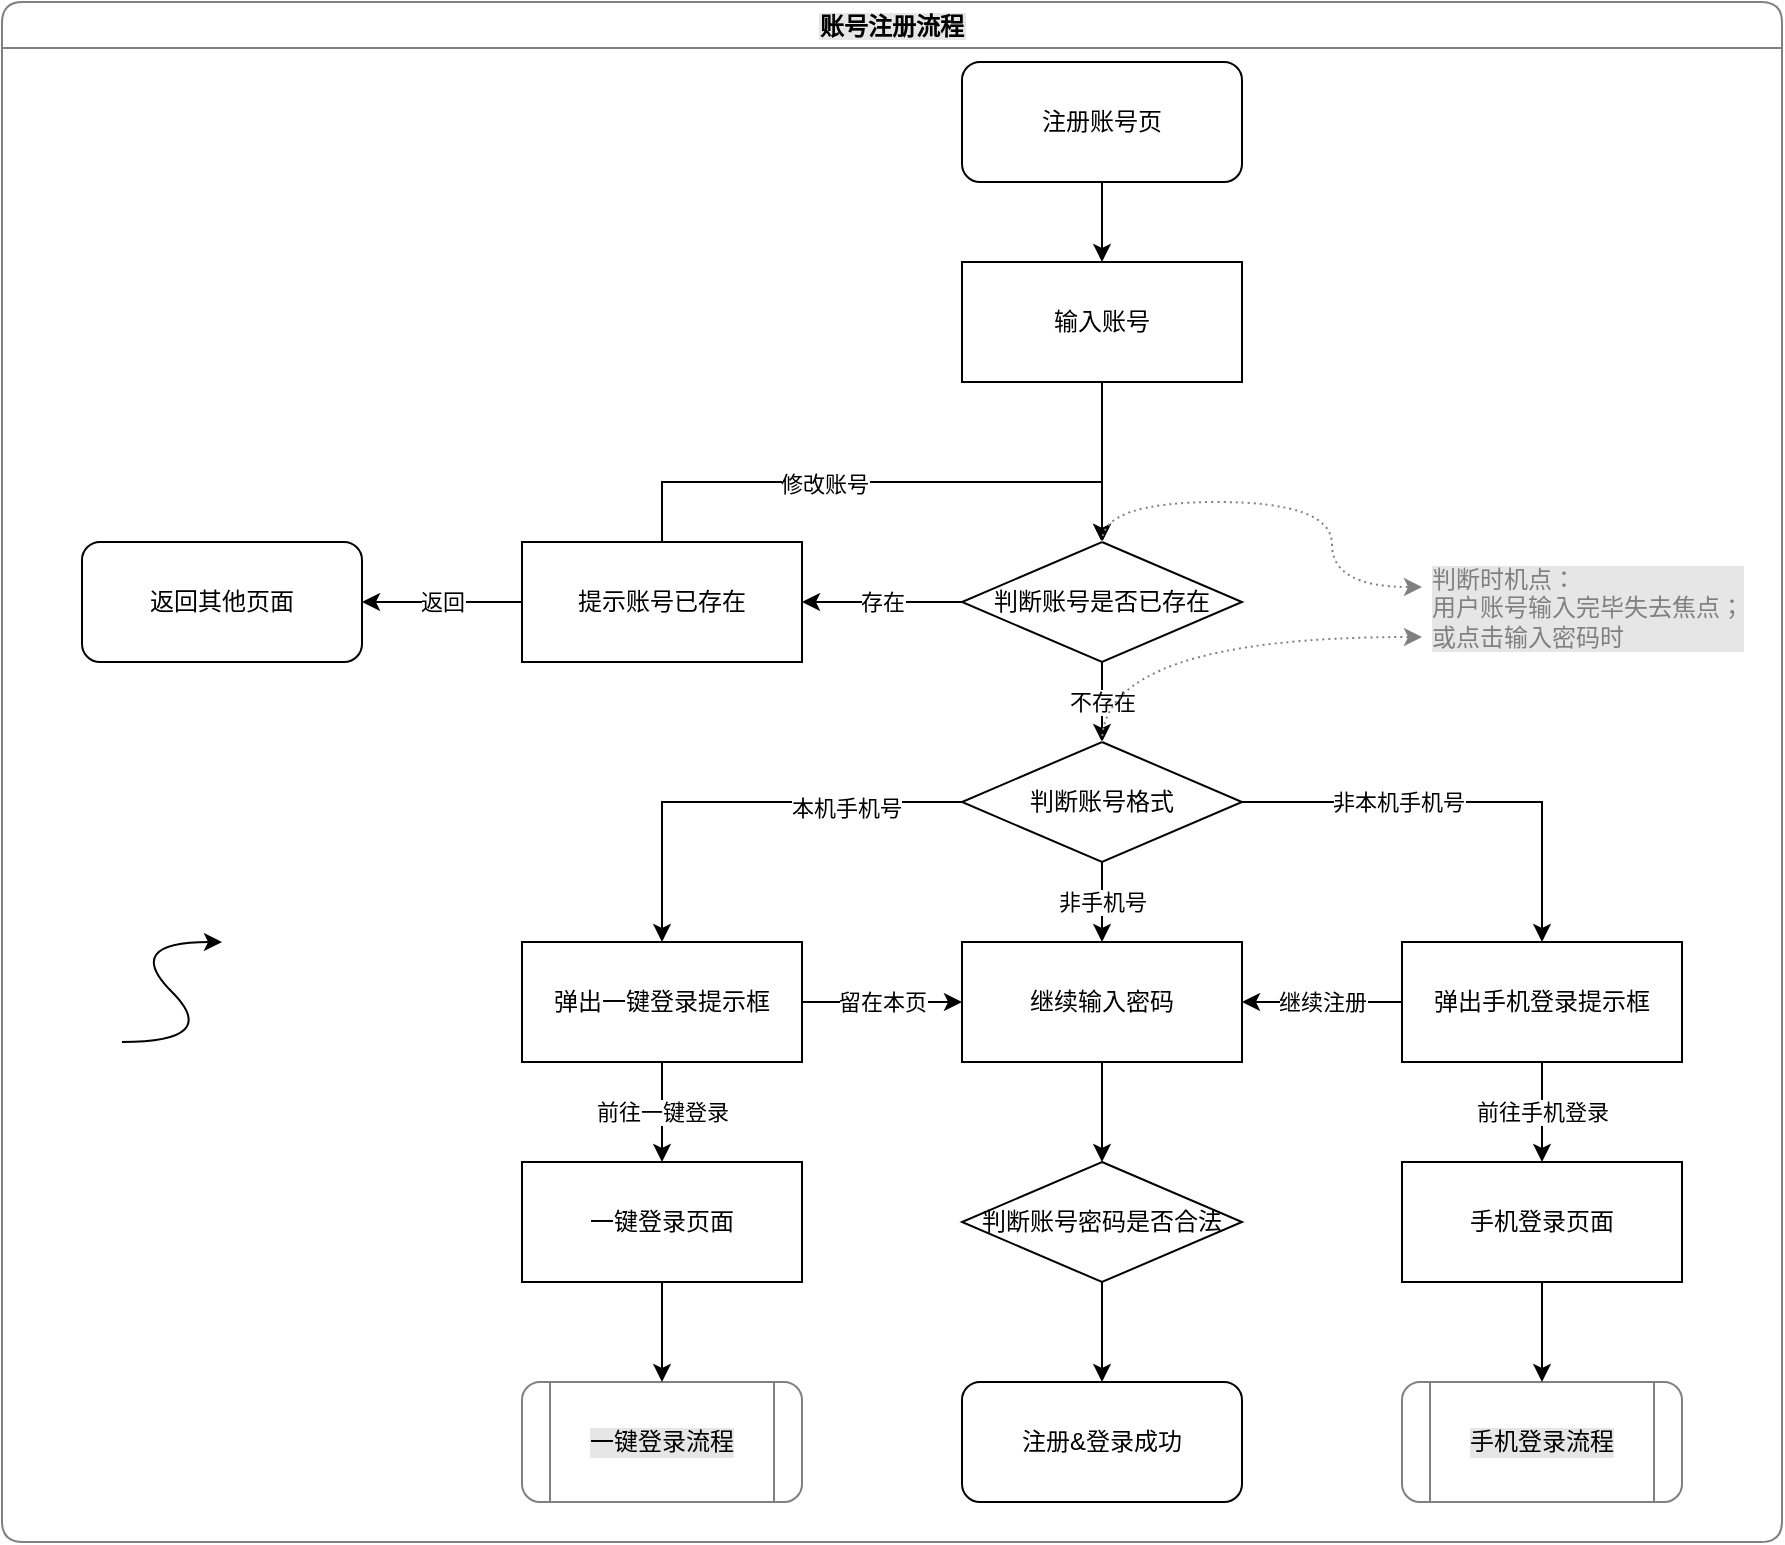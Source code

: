 <mxfile version="13.4.0" type="github" pages="4">
  <diagram id="GYQ3esFa7Fkubw0HNPwo" name="账户注册流程">
    <mxGraphModel grid="1" shadow="0" math="0" pageHeight="1654" pageWidth="1169" pageScale="1" page="1" fold="1" arrows="1" connect="1" tooltips="1" guides="1" gridSize="10" dy="792" dx="1422">
      <root>
        <mxCell id="0" />
        <mxCell id="1" parent="0" />
        <mxCell id="BtzCkjP8iLu_ngS16PPi-79" value="账号注册流程" parent="1" vertex="1" style="swimlane;rounded=1;shadow=0;glass=0;comic=0;labelBackgroundColor=#E6E6E6;strokeColor=#808080;fontColor=#000000;">
          <mxGeometry as="geometry" y="50" x="40" height="770" width="890">
            <mxRectangle as="alternateBounds" y="50" x="40" height="23" width="100" />
          </mxGeometry>
        </mxCell>
        <mxCell id="BtzCkjP8iLu_ngS16PPi-16" value="注册账号页" parent="BtzCkjP8iLu_ngS16PPi-79" vertex="1" style="rounded=1;whiteSpace=wrap;html=1;">
          <mxGeometry as="geometry" y="30" x="480" height="60" width="140" />
        </mxCell>
        <mxCell id="BtzCkjP8iLu_ngS16PPi-19" value="输入账号" parent="BtzCkjP8iLu_ngS16PPi-79" vertex="1" style="rounded=0;whiteSpace=wrap;html=1;">
          <mxGeometry as="geometry" y="130" x="480" height="60" width="140" />
        </mxCell>
        <mxCell id="BtzCkjP8iLu_ngS16PPi-20" value="" parent="BtzCkjP8iLu_ngS16PPi-79" style="edgeStyle=orthogonalEdgeStyle;rounded=0;orthogonalLoop=1;jettySize=auto;html=1;" target="BtzCkjP8iLu_ngS16PPi-19" source="BtzCkjP8iLu_ngS16PPi-16" edge="1">
          <mxGeometry as="geometry" relative="1" />
        </mxCell>
        <mxCell id="BtzCkjP8iLu_ngS16PPi-82" parent="BtzCkjP8iLu_ngS16PPi-79" style="edgeStyle=orthogonalEdgeStyle;rounded=0;orthogonalLoop=1;jettySize=auto;html=1;entryX=0.5;entryY=0;entryDx=0;entryDy=0;strokeColor=#000000;fontColor=#000000;" target="BtzCkjP8iLu_ngS16PPi-18" source="BtzCkjP8iLu_ngS16PPi-22" edge="1">
          <mxGeometry as="geometry" relative="1">
            <Array as="points">
              <mxPoint y="240" x="330" />
              <mxPoint y="240" x="550" />
            </Array>
          </mxGeometry>
        </mxCell>
        <mxCell id="BtzCkjP8iLu_ngS16PPi-83" value="修改账号" parent="BtzCkjP8iLu_ngS16PPi-82" vertex="1" style="edgeLabel;html=1;align=center;verticalAlign=middle;resizable=0;points=[];fontColor=#000000;" connectable="0">
          <mxGeometry as="geometry" y="-1" x="-0.207" relative="1">
            <mxPoint as="offset" />
          </mxGeometry>
        </mxCell>
        <mxCell id="BtzCkjP8iLu_ngS16PPi-22" value="提示账号已存在" parent="BtzCkjP8iLu_ngS16PPi-79" vertex="1" style="rounded=0;whiteSpace=wrap;html=1;">
          <mxGeometry as="geometry" y="270" x="260" height="60" width="140" />
        </mxCell>
        <mxCell id="BtzCkjP8iLu_ngS16PPi-18" value="判断账号是否已存在" parent="BtzCkjP8iLu_ngS16PPi-79" vertex="1" style="rhombus;whiteSpace=wrap;html=1;">
          <mxGeometry as="geometry" y="270" x="480" height="60" width="140" />
        </mxCell>
        <mxCell id="BtzCkjP8iLu_ngS16PPi-21" value="" parent="BtzCkjP8iLu_ngS16PPi-79" style="edgeStyle=orthogonalEdgeStyle;rounded=0;orthogonalLoop=1;jettySize=auto;html=1;" target="BtzCkjP8iLu_ngS16PPi-18" source="BtzCkjP8iLu_ngS16PPi-19" edge="1">
          <mxGeometry as="geometry" relative="1" />
        </mxCell>
        <mxCell id="BtzCkjP8iLu_ngS16PPi-23" value="存在" parent="BtzCkjP8iLu_ngS16PPi-79" style="edgeStyle=orthogonalEdgeStyle;rounded=0;orthogonalLoop=1;jettySize=auto;html=1;" target="BtzCkjP8iLu_ngS16PPi-22" source="BtzCkjP8iLu_ngS16PPi-18" edge="1">
          <mxGeometry as="geometry" relative="1" />
        </mxCell>
        <mxCell id="BtzCkjP8iLu_ngS16PPi-31" value="返回其他页面" parent="BtzCkjP8iLu_ngS16PPi-79" vertex="1" style="rounded=1;whiteSpace=wrap;html=1;">
          <mxGeometry as="geometry" y="270" x="40" height="60" width="140" />
        </mxCell>
        <mxCell id="BtzCkjP8iLu_ngS16PPi-32" value="返回" parent="BtzCkjP8iLu_ngS16PPi-79" style="edgeStyle=orthogonalEdgeStyle;rounded=0;orthogonalLoop=1;jettySize=auto;html=1;" target="BtzCkjP8iLu_ngS16PPi-31" source="BtzCkjP8iLu_ngS16PPi-22" edge="1">
          <mxGeometry as="geometry" relative="1" />
        </mxCell>
        <mxCell id="BtzCkjP8iLu_ngS16PPi-34" value="判断账号格式" parent="BtzCkjP8iLu_ngS16PPi-79" vertex="1" style="rhombus;whiteSpace=wrap;html=1;">
          <mxGeometry as="geometry" y="370" x="480" height="60" width="140" />
        </mxCell>
        <mxCell id="BtzCkjP8iLu_ngS16PPi-35" value="不存在" parent="BtzCkjP8iLu_ngS16PPi-79" style="edgeStyle=orthogonalEdgeStyle;rounded=0;orthogonalLoop=1;jettySize=auto;html=1;" target="BtzCkjP8iLu_ngS16PPi-34" source="BtzCkjP8iLu_ngS16PPi-18" edge="1">
          <mxGeometry as="geometry" relative="1" />
        </mxCell>
        <mxCell id="BtzCkjP8iLu_ngS16PPi-58" value="弹出一键登录提示框" parent="BtzCkjP8iLu_ngS16PPi-79" vertex="1" style="rounded=0;whiteSpace=wrap;html=1;">
          <mxGeometry as="geometry" y="470" x="260" height="60" width="140" />
        </mxCell>
        <mxCell id="BtzCkjP8iLu_ngS16PPi-60" parent="BtzCkjP8iLu_ngS16PPi-79" style="edgeStyle=orthogonalEdgeStyle;rounded=0;orthogonalLoop=1;jettySize=auto;html=1;entryX=0.5;entryY=0;entryDx=0;entryDy=0;strokeColor=#000000;fontColor=#000000;" target="BtzCkjP8iLu_ngS16PPi-58" source="BtzCkjP8iLu_ngS16PPi-34" edge="1">
          <mxGeometry as="geometry" relative="1" />
        </mxCell>
        <mxCell id="BtzCkjP8iLu_ngS16PPi-62" value="本机手机号" parent="BtzCkjP8iLu_ngS16PPi-60" vertex="1" style="edgeLabel;html=1;align=center;verticalAlign=middle;resizable=0;points=[];fontColor=#000000;" connectable="0">
          <mxGeometry as="geometry" y="3" x="-0.47" relative="1">
            <mxPoint as="offset" />
          </mxGeometry>
        </mxCell>
        <mxCell id="BtzCkjP8iLu_ngS16PPi-66" value="一键登录页面" parent="BtzCkjP8iLu_ngS16PPi-79" vertex="1" style="rounded=0;whiteSpace=wrap;html=1;">
          <mxGeometry as="geometry" y="580" x="260" height="60" width="140" />
        </mxCell>
        <mxCell id="BtzCkjP8iLu_ngS16PPi-68" value="前往一键登录" parent="BtzCkjP8iLu_ngS16PPi-79" style="edgeStyle=orthogonalEdgeStyle;rounded=0;orthogonalLoop=1;jettySize=auto;html=1;strokeColor=#000000;fontColor=#000000;" target="BtzCkjP8iLu_ngS16PPi-66" source="BtzCkjP8iLu_ngS16PPi-58" edge="1">
          <mxGeometry as="geometry" relative="1" />
        </mxCell>
        <mxCell id="BtzCkjP8iLu_ngS16PPi-72" value="一键登录流程" parent="BtzCkjP8iLu_ngS16PPi-79" vertex="1" style="shape=process;whiteSpace=wrap;html=1;backgroundOutline=1;rounded=1;labelBackgroundColor=#E6E6E6;strokeColor=#808080;fontColor=#000000;">
          <mxGeometry as="geometry" y="690" x="260" height="60" width="140" />
        </mxCell>
        <mxCell id="BtzCkjP8iLu_ngS16PPi-73" value="" parent="BtzCkjP8iLu_ngS16PPi-79" style="edgeStyle=orthogonalEdgeStyle;rounded=0;orthogonalLoop=1;jettySize=auto;html=1;strokeColor=#000000;fontColor=#000000;" target="BtzCkjP8iLu_ngS16PPi-72" source="BtzCkjP8iLu_ngS16PPi-66" edge="1">
          <mxGeometry as="geometry" relative="1" />
        </mxCell>
        <mxCell id="BtzCkjP8iLu_ngS16PPi-77" value="注册&amp;amp;登录成功" parent="BtzCkjP8iLu_ngS16PPi-79" vertex="1" style="rounded=1;whiteSpace=wrap;html=1;">
          <mxGeometry as="geometry" y="690" x="480" height="60" width="140" />
        </mxCell>
        <mxCell id="BtzCkjP8iLu_ngS16PPi-70" value="手机登录流程" parent="BtzCkjP8iLu_ngS16PPi-79" vertex="1" style="shape=process;whiteSpace=wrap;html=1;backgroundOutline=1;rounded=1;labelBackgroundColor=#E6E6E6;strokeColor=#808080;fontColor=#000000;">
          <mxGeometry as="geometry" y="690" x="700" height="60" width="140" />
        </mxCell>
        <mxCell id="BtzCkjP8iLu_ngS16PPi-67" value="手机登录页面" parent="BtzCkjP8iLu_ngS16PPi-79" vertex="1" style="rounded=0;whiteSpace=wrap;html=1;">
          <mxGeometry as="geometry" y="580" x="700" height="60" width="140" />
        </mxCell>
        <mxCell id="BtzCkjP8iLu_ngS16PPi-71" value="" parent="BtzCkjP8iLu_ngS16PPi-79" style="edgeStyle=orthogonalEdgeStyle;rounded=0;orthogonalLoop=1;jettySize=auto;html=1;strokeColor=#000000;fontColor=#000000;" target="BtzCkjP8iLu_ngS16PPi-70" source="BtzCkjP8iLu_ngS16PPi-67" edge="1">
          <mxGeometry as="geometry" relative="1" />
        </mxCell>
        <mxCell id="BtzCkjP8iLu_ngS16PPi-59" value="弹出手机登录提示框" parent="BtzCkjP8iLu_ngS16PPi-79" vertex="1" style="rounded=0;whiteSpace=wrap;html=1;">
          <mxGeometry as="geometry" y="470" x="700" height="60" width="140" />
        </mxCell>
        <mxCell id="BtzCkjP8iLu_ngS16PPi-61" parent="BtzCkjP8iLu_ngS16PPi-79" style="edgeStyle=orthogonalEdgeStyle;rounded=0;orthogonalLoop=1;jettySize=auto;html=1;strokeColor=#000000;fontColor=#000000;" target="BtzCkjP8iLu_ngS16PPi-59" source="BtzCkjP8iLu_ngS16PPi-34" edge="1">
          <mxGeometry as="geometry" relative="1" />
        </mxCell>
        <mxCell id="BtzCkjP8iLu_ngS16PPi-63" value="非本机手机号" parent="BtzCkjP8iLu_ngS16PPi-61" vertex="1" style="edgeLabel;html=1;align=center;verticalAlign=middle;resizable=0;points=[];fontColor=#000000;" connectable="0">
          <mxGeometry as="geometry" x="-0.296" relative="1">
            <mxPoint as="offset" />
          </mxGeometry>
        </mxCell>
        <mxCell id="BtzCkjP8iLu_ngS16PPi-69" value="前往手机登录" parent="BtzCkjP8iLu_ngS16PPi-79" style="edgeStyle=orthogonalEdgeStyle;rounded=0;orthogonalLoop=1;jettySize=auto;html=1;strokeColor=#000000;fontColor=#000000;" target="BtzCkjP8iLu_ngS16PPi-67" source="BtzCkjP8iLu_ngS16PPi-59" edge="1">
          <mxGeometry as="geometry" relative="1" />
        </mxCell>
        <mxCell id="BtzCkjP8iLu_ngS16PPi-54" value="&lt;span style=&quot;font: 12px / 1.2 &amp;#34;helvetica&amp;#34; ; text-align: center ; color: rgb(128 , 128 , 128) ; text-transform: none ; text-indent: 0px ; letter-spacing: normal ; text-decoration: none ; word-spacing: 0px ; display: inline ; font-stretch: normal ; float: none ; overflow-wrap: normal&quot;&gt;判断时机点：&lt;br&gt;用户账号输入完毕失去焦点；&lt;br&gt;或点击输入密码时&lt;/span&gt;" parent="BtzCkjP8iLu_ngS16PPi-79" vertex="1" style="text;html=1;strokeColor=none;fillColor=none;spacing=5;spacingTop=-20;whiteSpace=wrap;overflow=hidden;rounded=0;fontColor=#808080;verticalAlign=bottom;labelBorderColor=none;labelBackgroundColor=#E6E6E6;">
          <mxGeometry as="geometry" y="280" x="710" height="50" width="170" />
        </mxCell>
        <mxCell id="BtzCkjP8iLu_ngS16PPi-48" parent="BtzCkjP8iLu_ngS16PPi-79" style="edgeStyle=orthogonalEdgeStyle;rounded=0;orthogonalLoop=1;jettySize=auto;html=1;exitX=0.5;exitY=0;exitDx=0;exitDy=0;curved=1;entryX=0;entryY=0.75;entryDx=0;entryDy=0;dashed=1;dashPattern=1 2;strokeColor=#808080;" target="BtzCkjP8iLu_ngS16PPi-54" source="BtzCkjP8iLu_ngS16PPi-34" edge="1">
          <mxGeometry as="geometry" relative="1">
            <mxPoint as="targetPoint" y="317.5" x="740" />
          </mxGeometry>
        </mxCell>
        <mxCell id="BtzCkjP8iLu_ngS16PPi-50" parent="BtzCkjP8iLu_ngS16PPi-79" style="edgeStyle=orthogonalEdgeStyle;curved=1;rounded=0;orthogonalLoop=1;jettySize=auto;html=1;dashed=1;dashPattern=1 2;strokeColor=#808080;exitX=0.5;exitY=0;exitDx=0;exitDy=0;entryX=0;entryY=0.25;entryDx=0;entryDy=0;" target="BtzCkjP8iLu_ngS16PPi-54" source="BtzCkjP8iLu_ngS16PPi-18" edge="1">
          <mxGeometry as="geometry" relative="1">
            <mxPoint as="targetPoint" y="292" x="720" />
          </mxGeometry>
        </mxCell>
        <mxCell id="BtzCkjP8iLu_ngS16PPi-55" value="继续输入密码" parent="BtzCkjP8iLu_ngS16PPi-79" vertex="1" style="rounded=0;whiteSpace=wrap;html=1;">
          <mxGeometry as="geometry" y="470" x="480" height="60" width="140" />
        </mxCell>
        <mxCell id="BtzCkjP8iLu_ngS16PPi-56" value="非手机号" parent="BtzCkjP8iLu_ngS16PPi-79" style="edgeStyle=orthogonalEdgeStyle;curved=1;rounded=0;orthogonalLoop=1;jettySize=auto;html=1;strokeColor=#000000;fontColor=#000000;" target="BtzCkjP8iLu_ngS16PPi-55" source="BtzCkjP8iLu_ngS16PPi-34" edge="1">
          <mxGeometry as="geometry" relative="1" />
        </mxCell>
        <mxCell id="BtzCkjP8iLu_ngS16PPi-64" value="留在本页" parent="BtzCkjP8iLu_ngS16PPi-79" style="edgeStyle=orthogonalEdgeStyle;rounded=0;orthogonalLoop=1;jettySize=auto;html=1;strokeColor=#000000;fontColor=#000000;" target="BtzCkjP8iLu_ngS16PPi-55" source="BtzCkjP8iLu_ngS16PPi-58" edge="1">
          <mxGeometry as="geometry" relative="1" />
        </mxCell>
        <mxCell id="BtzCkjP8iLu_ngS16PPi-65" value="继续注册" parent="BtzCkjP8iLu_ngS16PPi-79" style="edgeStyle=orthogonalEdgeStyle;rounded=0;orthogonalLoop=1;jettySize=auto;html=1;strokeColor=#000000;fontColor=#000000;" target="BtzCkjP8iLu_ngS16PPi-55" source="BtzCkjP8iLu_ngS16PPi-59" edge="1">
          <mxGeometry as="geometry" relative="1" />
        </mxCell>
        <mxCell id="BtzCkjP8iLu_ngS16PPi-76" value="判断账号密码是否合法" parent="BtzCkjP8iLu_ngS16PPi-79" vertex="1" style="rhombus;whiteSpace=wrap;html=1;">
          <mxGeometry as="geometry" y="580" x="480" height="60" width="140" />
        </mxCell>
        <mxCell id="BtzCkjP8iLu_ngS16PPi-75" value="" parent="BtzCkjP8iLu_ngS16PPi-79" style="edgeStyle=orthogonalEdgeStyle;rounded=0;orthogonalLoop=1;jettySize=auto;html=1;strokeColor=#000000;fontColor=#000000;entryX=0.5;entryY=0;entryDx=0;entryDy=0;" target="BtzCkjP8iLu_ngS16PPi-76" source="BtzCkjP8iLu_ngS16PPi-55" edge="1">
          <mxGeometry as="geometry" relative="1">
            <mxPoint as="targetPoint" y="610" x="550" />
          </mxGeometry>
        </mxCell>
        <mxCell id="BtzCkjP8iLu_ngS16PPi-78" value="" parent="BtzCkjP8iLu_ngS16PPi-79" style="edgeStyle=orthogonalEdgeStyle;rounded=0;orthogonalLoop=1;jettySize=auto;html=1;strokeColor=#000000;fontColor=#000000;" target="BtzCkjP8iLu_ngS16PPi-77" source="BtzCkjP8iLu_ngS16PPi-76" edge="1">
          <mxGeometry as="geometry" relative="1" />
        </mxCell>
        <mxCell id="MhPxkwkBFrwkq3BctRBv-1" value="" parent="BtzCkjP8iLu_ngS16PPi-79" style="curved=1;endArrow=classic;html=1;" edge="1">
          <mxGeometry as="geometry" height="50" width="50" relative="1">
            <mxPoint as="sourcePoint" y="520" x="60" />
            <mxPoint as="targetPoint" y="470" x="110" />
            <Array as="points">
              <mxPoint y="520" x="110" />
              <mxPoint y="470" x="60" />
            </Array>
          </mxGeometry>
        </mxCell>
      </root>
    </mxGraphModel>
  </diagram>
  <diagram id="aAUQ73yhg0GtWeSCeEzm" name="游客账号登录流程">
    <mxGraphModel grid="1" shadow="0" math="0" pageHeight="1654" pageWidth="1169" pageScale="1" page="1" fold="1" arrows="1" connect="1" tooltips="1" guides="1" gridSize="10" dy="792" dx="1422">
      <root>
        <mxCell id="Bp47KcvQ85Blp-BONygI-0" />
        <mxCell id="Bp47KcvQ85Blp-BONygI-1" parent="Bp47KcvQ85Blp-BONygI-0" />
        <mxCell id="Bp47KcvQ85Blp-BONygI-13" value="游客账号登录流程" parent="Bp47KcvQ85Blp-BONygI-1" vertex="1" style="swimlane;html=1;childLayout=stackLayout;resizeParent=1;resizeParentMax=0;horizontal=1;startSize=30;horizontalStack=0;fontSize=16;">
          <mxGeometry as="geometry" y="420" x="50" height="610" width="1700">
            <mxRectangle as="alternateBounds" y="420" x="50" height="20" width="60" />
          </mxGeometry>
        </mxCell>
        <mxCell id="Bp47KcvQ85Blp-BONygI-49" value="用户" parent="Bp47KcvQ85Blp-BONygI-13" vertex="1" style="swimlane;html=1;startSize=20;horizontal=0;fontSize=14;">
          <mxGeometry as="geometry" y="30" height="210" width="1700">
            <mxRectangle as="alternateBounds" y="30" height="20" width="1700" />
          </mxGeometry>
        </mxCell>
        <mxCell id="50fYcwsE3Q7ma6wqrAO6-69" value="游客登录流程" parent="Bp47KcvQ85Blp-BONygI-49" vertex="1" style="text;html=1;strokeColor=none;fillColor=none;align=center;verticalAlign=middle;whiteSpace=wrap;rounded=0;shadow=0;sketch=0;fontFamily=Verdana;fontSize=18;labelBackgroundColor=#E6E6E6;">
          <mxGeometry as="geometry" y="20" x="150" height="40" width="140" />
        </mxCell>
        <mxCell id="50fYcwsE3Q7ma6wqrAO6-70" value="通用登录流程" parent="Bp47KcvQ85Blp-BONygI-49" vertex="1" style="text;html=1;strokeColor=none;fillColor=none;align=center;verticalAlign=middle;whiteSpace=wrap;rounded=0;shadow=0;sketch=0;fontFamily=Verdana;fontSize=18;labelBackgroundColor=#E6E6E6;">
          <mxGeometry as="geometry" y="20" x="979" height="40" width="140" />
        </mxCell>
        <mxCell id="Bp47KcvQ85Blp-BONygI-59" value="游客账号登录" parent="Bp47KcvQ85Blp-BONygI-49" vertex="1" style="rounded=1;whiteSpace=wrap;html=1;">
          <mxGeometry as="geometry" y="90" x="30" height="60" width="140" />
        </mxCell>
        <mxCell id="50fYcwsE3Q7ma6wqrAO6-95" value="" parent="Bp47KcvQ85Blp-BONygI-49" style="edgeStyle=orthogonalEdgeStyle;rounded=0;orthogonalLoop=1;jettySize=auto;html=1;strokeWidth=1;fontFamily=Verdana;fontSize=11;" target="50fYcwsE3Q7ma6wqrAO6-93" source="50fYcwsE3Q7ma6wqrAO6-87" edge="1">
          <mxGeometry as="geometry" relative="1" />
        </mxCell>
        <mxCell id="50fYcwsE3Q7ma6wqrAO6-87" value="实名验证流程" parent="Bp47KcvQ85Blp-BONygI-49" vertex="1" style="shape=process;whiteSpace=wrap;html=1;backgroundOutline=1;shadow=0;labelBackgroundColor=none;sketch=0;fontFamily=Verdana;fontSize=12;">
          <mxGeometry as="geometry" y="100" x="1360" height="60" width="140" />
        </mxCell>
        <mxCell id="50fYcwsE3Q7ma6wqrAO6-76" value="&lt;span style=&#39;font: 12px/1.2 &quot;helvetica&quot;; text-align: center; color: rgb(0, 0, 0); text-transform: none; text-indent: 0px; letter-spacing: normal; text-decoration: none; word-spacing: 0px; display: inline; font-size-adjust: none; font-stretch: normal; float: none; overflow-wrap: normal;&#39;&gt;游客升级完成/取消升级&lt;/span&gt;" parent="Bp47KcvQ85Blp-BONygI-49" vertex="1" style="shape=process;whiteSpace=wrap;html=1;backgroundOutline=1;shadow=0;labelBackgroundColor=none;sketch=0;fontFamily=Verdana;fontSize=14;">
          <mxGeometry as="geometry" y="100" x="790" height="60" width="140" />
        </mxCell>
        <mxCell id="50fYcwsE3Q7ma6wqrAO6-79" value="&lt;span style=&quot;font: 12px / 1.2 &amp;#34;helvetica&amp;#34; ; text-align: center ; color: rgb(0 , 0 , 0) ; text-transform: none ; text-indent: 0px ; letter-spacing: normal ; text-decoration: none ; word-spacing: 0px ; display: inline ; float: none ; overflow-wrap: normal ; background-color: rgb(248 , 249 , 250)&quot;&gt;安全手机绑定完成&lt;/span&gt;&lt;br style=&quot;text-align: center ; color: rgb(0 , 0 , 0) ; text-transform: none ; text-indent: 0px ; letter-spacing: normal ; font-family: &amp;#34;helvetica&amp;#34; ; font-size: 12px ; font-style: normal ; font-variant: normal ; font-weight: 400 ; text-decoration: none ; word-spacing: 0px&quot;&gt;&lt;span style=&quot;font: 12px / 1.2 &amp;#34;helvetica&amp;#34; ; text-align: center ; color: rgb(0 , 0 , 0) ; text-transform: none ; text-indent: 0px ; letter-spacing: normal ; text-decoration: none ; word-spacing: 0px ; display: inline ; float: none ; overflow-wrap: normal ; background-color: rgb(248 , 249 , 250)&quot;&gt;/取消绑定&lt;/span&gt;" parent="Bp47KcvQ85Blp-BONygI-49" vertex="1" style="shape=process;whiteSpace=wrap;html=1;backgroundOutline=1;shadow=0;labelBackgroundColor=none;sketch=0;fontFamily=Verdana;fontSize=14;">
          <mxGeometry as="geometry" y="100" x="1139" height="60" width="140" />
        </mxCell>
        <mxCell id="50fYcwsE3Q7ma6wqrAO6-93" value="登录成功" parent="Bp47KcvQ85Blp-BONygI-49" vertex="1" style="rounded=1;whiteSpace=wrap;html=1;">
          <mxGeometry as="geometry" y="100" x="1540" height="60" width="140" />
        </mxCell>
        <mxCell id="Bp47KcvQ85Blp-BONygI-19" parent="Bp47KcvQ85Blp-BONygI-13" style="edgeStyle=orthogonalEdgeStyle;rounded=0;orthogonalLoop=1;jettySize=auto;html=1;" target="Bp47KcvQ85Blp-BONygI-4" source="Bp47KcvQ85Blp-BONygI-5" edge="1">
          <mxGeometry as="geometry" relative="1" />
        </mxCell>
        <mxCell id="Bp47KcvQ85Blp-BONygI-41" value="发送设备ID等信息" parent="Bp47KcvQ85Blp-BONygI-19" vertex="1" style="edgeLabel;html=1;align=center;verticalAlign=middle;resizable=0;points=[];" connectable="0">
          <mxGeometry as="geometry" y="-3" x="-0.667" relative="1">
            <mxPoint as="offset" />
          </mxGeometry>
        </mxCell>
        <mxCell id="Bp47KcvQ85Blp-BONygI-44" parent="Bp47KcvQ85Blp-BONygI-13" style="edgeStyle=orthogonalEdgeStyle;rounded=0;orthogonalLoop=1;jettySize=auto;html=1;entryX=0;entryY=0.5;entryDx=0;entryDy=0;exitX=0.5;exitY=0;exitDx=0;exitDy=0;" target="50fYcwsE3Q7ma6wqrAO6-76" source="Bp47KcvQ85Blp-BONygI-32" edge="1">
          <mxGeometry as="geometry" relative="1">
            <mxPoint as="targetPoint" y="140" x="820.0" />
          </mxGeometry>
        </mxCell>
        <mxCell id="Bp47KcvQ85Blp-BONygI-46" parent="Bp47KcvQ85Blp-BONygI-13" style="edgeStyle=orthogonalEdgeStyle;rounded=0;orthogonalLoop=1;jettySize=auto;html=1;exitX=0.5;exitY=1;exitDx=0;exitDy=0;" target="Bp47KcvQ85Blp-BONygI-36" source="50fYcwsE3Q7ma6wqrAO6-76" edge="1">
          <mxGeometry as="geometry" relative="1">
            <mxPoint as="sourcePoint" y="170" x="890.0" />
          </mxGeometry>
        </mxCell>
        <mxCell id="Bp47KcvQ85Blp-BONygI-77" parent="Bp47KcvQ85Blp-BONygI-13" style="edgeStyle=orthogonalEdgeStyle;rounded=0;orthogonalLoop=1;jettySize=auto;html=1;entryX=0.5;entryY=0;entryDx=0;entryDy=0;exitX=0.5;exitY=1;exitDx=0;exitDy=0;" target="Bp47KcvQ85Blp-BONygI-72" source="50fYcwsE3Q7ma6wqrAO6-79" edge="1">
          <mxGeometry as="geometry" relative="1">
            <mxPoint as="sourcePoint" y="170" x="1259" />
          </mxGeometry>
        </mxCell>
        <mxCell id="Bp47KcvQ85Blp-BONygI-14" value="移动端" parent="Bp47KcvQ85Blp-BONygI-13" vertex="1" style="swimlane;html=1;startSize=20;horizontal=0;fontSize=14;">
          <mxGeometry as="geometry" y="240" height="180" width="1700">
            <mxRectangle as="alternateBounds" y="20" height="20" width="1380" />
          </mxGeometry>
        </mxCell>
        <mxCell id="Bp47KcvQ85Blp-BONygI-32" value="弹出账号升级页面" parent="Bp47KcvQ85Blp-BONygI-14" vertex="1" style="rounded=0;whiteSpace=wrap;html=1;">
          <mxGeometry as="geometry" y="20" x="640" height="60" width="140" />
        </mxCell>
        <mxCell id="50fYcwsE3Q7ma6wqrAO6-86" value="弹出实名验证页面" parent="Bp47KcvQ85Blp-BONygI-14" vertex="1" style="rounded=0;whiteSpace=wrap;html=1;">
          <mxGeometry as="geometry" y="20" x="1360" height="60" width="140" />
        </mxCell>
        <mxCell id="Bp47KcvQ85Blp-BONygI-21" value="判断是否需要游客升级" parent="Bp47KcvQ85Blp-BONygI-14" vertex="1" style="rhombus;whiteSpace=wrap;html=1;">
          <mxGeometry as="geometry" y="50" x="440" height="80" width="140" />
        </mxCell>
        <mxCell id="Bp47KcvQ85Blp-BONygI-5" value="发登录请求" parent="Bp47KcvQ85Blp-BONygI-14" vertex="1" style="rounded=0;whiteSpace=wrap;html=1;">
          <mxGeometry as="geometry" y="60" x="30" height="60" width="140" />
        </mxCell>
        <mxCell id="Bp47KcvQ85Blp-BONygI-37" parent="Bp47KcvQ85Blp-BONygI-14" style="edgeStyle=orthogonalEdgeStyle;rounded=0;orthogonalLoop=1;jettySize=auto;html=1;entryX=0.5;entryY=1;entryDx=0;entryDy=0;" target="Bp47KcvQ85Blp-BONygI-36" source="Bp47KcvQ85Blp-BONygI-21" edge="1">
          <mxGeometry as="geometry" relative="1">
            <Array as="points">
              <mxPoint y="90" x="610" />
              <mxPoint y="150" x="610" />
              <mxPoint y="150" x="860" />
            </Array>
          </mxGeometry>
        </mxCell>
        <mxCell id="Bp47KcvQ85Blp-BONygI-43" value="否" parent="Bp47KcvQ85Blp-BONygI-37" vertex="1" style="edgeLabel;html=1;align=center;verticalAlign=middle;resizable=0;points=[];" connectable="0">
          <mxGeometry as="geometry" y="1" x="0.492" relative="1">
            <mxPoint as="offset" />
          </mxGeometry>
        </mxCell>
        <mxCell id="Bp47KcvQ85Blp-BONygI-66" parent="Bp47KcvQ85Blp-BONygI-14" style="edgeStyle=orthogonalEdgeStyle;rounded=0;orthogonalLoop=1;jettySize=auto;html=1;entryX=0;entryY=0.5;entryDx=0;entryDy=0;exitX=1;exitY=0.5;exitDx=0;exitDy=0;" target="Bp47KcvQ85Blp-BONygI-65" source="Bp47KcvQ85Blp-BONygI-36" edge="1">
          <mxGeometry as="geometry" relative="1">
            <Array as="points">
              <mxPoint y="90" x="960" />
              <mxPoint y="50" x="960" />
            </Array>
          </mxGeometry>
        </mxCell>
        <mxCell id="Bp47KcvQ85Blp-BONygI-70" value="是" parent="Bp47KcvQ85Blp-BONygI-66" vertex="1" style="edgeLabel;html=1;align=center;verticalAlign=middle;resizable=0;points=[];" connectable="0">
          <mxGeometry as="geometry" y="-2" x="0.357" relative="1">
            <mxPoint as="offset" />
          </mxGeometry>
        </mxCell>
        <mxCell id="Bp47KcvQ85Blp-BONygI-63" parent="Bp47KcvQ85Blp-BONygI-14" style="edgeStyle=orthogonalEdgeStyle;rounded=0;orthogonalLoop=1;jettySize=auto;html=1;entryX=0;entryY=0.5;entryDx=0;entryDy=0;" target="Bp47KcvQ85Blp-BONygI-32" source="Bp47KcvQ85Blp-BONygI-21" edge="1">
          <mxGeometry as="geometry" relative="1">
            <Array as="points">
              <mxPoint y="90" x="610" />
              <mxPoint y="50" x="610" />
            </Array>
          </mxGeometry>
        </mxCell>
        <mxCell id="Bp47KcvQ85Blp-BONygI-64" value="是" parent="Bp47KcvQ85Blp-BONygI-63" vertex="1" style="edgeLabel;html=1;align=center;verticalAlign=middle;resizable=0;points=[];" connectable="0">
          <mxGeometry as="geometry" y="-1" x="-0.18" relative="1">
            <mxPoint as="offset" />
          </mxGeometry>
        </mxCell>
        <mxCell id="Bp47KcvQ85Blp-BONygI-74" parent="Bp47KcvQ85Blp-BONygI-14" style="edgeStyle=orthogonalEdgeStyle;rounded=0;orthogonalLoop=1;jettySize=auto;html=1;entryX=0.5;entryY=1;entryDx=0;entryDy=0;exitX=1;exitY=0.5;exitDx=0;exitDy=0;" target="Bp47KcvQ85Blp-BONygI-72" source="Bp47KcvQ85Blp-BONygI-36" edge="1">
          <mxGeometry as="geometry" relative="1">
            <Array as="points">
              <mxPoint y="90" x="960" />
              <mxPoint y="150" x="960" />
              <mxPoint y="150" x="1209" />
            </Array>
          </mxGeometry>
        </mxCell>
        <mxCell id="Bp47KcvQ85Blp-BONygI-75" value="否" parent="Bp47KcvQ85Blp-BONygI-74" vertex="1" style="edgeLabel;html=1;align=center;verticalAlign=middle;resizable=0;points=[];" connectable="0">
          <mxGeometry as="geometry" y="1" x="-0.095" relative="1">
            <mxPoint as="offset" />
          </mxGeometry>
        </mxCell>
        <mxCell id="50fYcwsE3Q7ma6wqrAO6-88" value="是" parent="Bp47KcvQ85Blp-BONygI-14" style="edgeStyle=orthogonalEdgeStyle;orthogonalLoop=1;jettySize=auto;html=1;entryX=0;entryY=0.5;entryDx=0;entryDy=0;strokeWidth=1;fontFamily=Verdana;fontSize=11;rounded=0;" target="50fYcwsE3Q7ma6wqrAO6-86" source="Bp47KcvQ85Blp-BONygI-72" edge="1">
          <mxGeometry as="geometry" relative="1">
            <Array as="points">
              <mxPoint y="90" x="1320" />
              <mxPoint y="50" x="1320" />
            </Array>
          </mxGeometry>
        </mxCell>
        <mxCell id="50fYcwsE3Q7ma6wqrAO6-67" value="" parent="Bp47KcvQ85Blp-BONygI-14" style="endArrow=none;dashed=1;html=1;strokeWidth=2;fillColor=#f8cecc;strokeColor=#b85450;" edge="1">
          <mxGeometry as="geometry" height="50" width="50" relative="1">
            <mxPoint as="sourcePoint" y="370" x="420" />
            <mxPoint as="targetPoint" y="-210" x="420" />
          </mxGeometry>
        </mxCell>
        <mxCell id="Bp47KcvQ85Blp-BONygI-36" value="判断是否需要&lt;br&gt;绑定安全手机" parent="Bp47KcvQ85Blp-BONygI-14" vertex="1" style="rhombus;whiteSpace=wrap;html=1;">
          <mxGeometry as="geometry" y="50" x="790" height="80" width="140" />
        </mxCell>
        <mxCell id="Bp47KcvQ85Blp-BONygI-65" value="弹出绑定安全手机页面" parent="Bp47KcvQ85Blp-BONygI-14" vertex="1" style="rounded=0;whiteSpace=wrap;html=1;">
          <mxGeometry as="geometry" y="20" x="987" height="60" width="140" />
        </mxCell>
        <mxCell id="Bp47KcvQ85Blp-BONygI-72" value="判断是否需要实名验证" parent="Bp47KcvQ85Blp-BONygI-14" vertex="1" style="rhombus;whiteSpace=wrap;html=1;">
          <mxGeometry as="geometry" y="50" x="1139" height="80" width="140" />
        </mxCell>
        <mxCell id="Bp47KcvQ85Blp-BONygI-15" value="服务器" parent="Bp47KcvQ85Blp-BONygI-13" vertex="1" style="swimlane;html=1;startSize=20;horizontal=0;fontSize=14;">
          <mxGeometry as="geometry" y="420" height="190" width="1700" />
        </mxCell>
        <mxCell id="Bp47KcvQ85Blp-BONygI-9" value="是" parent="Bp47KcvQ85Blp-BONygI-15" style="edgeStyle=orthogonalEdgeStyle;rounded=0;orthogonalLoop=1;jettySize=auto;html=1;exitX=1;exitY=0.5;exitDx=0;exitDy=0;" target="Bp47KcvQ85Blp-BONygI-7" source="Bp47KcvQ85Blp-BONygI-4" edge="1">
          <mxGeometry as="geometry" relative="1" />
        </mxCell>
        <mxCell id="Bp47KcvQ85Blp-BONygI-11" parent="Bp47KcvQ85Blp-BONygI-15" style="edgeStyle=orthogonalEdgeStyle;rounded=0;orthogonalLoop=1;jettySize=auto;html=1;exitX=1;exitY=0.5;exitDx=0;exitDy=0;" target="Bp47KcvQ85Blp-BONygI-8" source="Bp47KcvQ85Blp-BONygI-4" edge="1">
          <mxGeometry as="geometry" relative="1" />
        </mxCell>
        <mxCell id="Bp47KcvQ85Blp-BONygI-12" value="否" parent="Bp47KcvQ85Blp-BONygI-11" vertex="1" style="edgeLabel;html=1;align=center;verticalAlign=middle;resizable=0;points=[];" connectable="0">
          <mxGeometry as="geometry" y="2" x="-0.033" relative="1">
            <mxPoint as="offset" />
          </mxGeometry>
        </mxCell>
        <mxCell id="Bp47KcvQ85Blp-BONygI-7" value="生成新游客账号" parent="Bp47KcvQ85Blp-BONygI-15" vertex="1" style="rounded=0;whiteSpace=wrap;html=1;">
          <mxGeometry as="geometry" y="25" x="247.94" height="60" width="140" />
        </mxCell>
        <mxCell id="Bp47KcvQ85Blp-BONygI-8" value="查找历史游客信息" parent="Bp47KcvQ85Blp-BONygI-15" vertex="1" style="rounded=0;whiteSpace=wrap;html=1;">
          <mxGeometry as="geometry" y="115" x="247.94" height="60" width="140" />
        </mxCell>
        <mxCell id="Bp47KcvQ85Blp-BONygI-4" value="判断是否首次登录" parent="Bp47KcvQ85Blp-BONygI-15" vertex="1" style="rhombus;whiteSpace=wrap;html=1;">
          <mxGeometry as="geometry" y="60" x="30" height="80" width="140" />
        </mxCell>
        <mxCell id="Bp47KcvQ85Blp-BONygI-38" parent="Bp47KcvQ85Blp-BONygI-13" style="edgeStyle=orthogonalEdgeStyle;rounded=0;orthogonalLoop=1;jettySize=auto;html=1;entryX=0.5;entryY=1;entryDx=0;entryDy=0;" target="Bp47KcvQ85Blp-BONygI-21" source="Bp47KcvQ85Blp-BONygI-7" edge="1">
          <mxGeometry as="geometry" relative="1" />
        </mxCell>
        <mxCell id="Bp47KcvQ85Blp-BONygI-48" parent="Bp47KcvQ85Blp-BONygI-13" style="edgeStyle=orthogonalEdgeStyle;rounded=0;orthogonalLoop=1;jettySize=auto;html=1;entryX=0.5;entryY=1;entryDx=0;entryDy=0;" target="Bp47KcvQ85Blp-BONygI-21" source="Bp47KcvQ85Blp-BONygI-8" edge="1">
          <mxGeometry as="geometry" relative="1" />
        </mxCell>
        <mxCell id="Bp47KcvQ85Blp-BONygI-68" value="发送用户信息" parent="Bp47KcvQ85Blp-BONygI-48" vertex="1" style="edgeLabel;html=1;align=center;verticalAlign=middle;resizable=0;points=[];" connectable="0">
          <mxGeometry as="geometry" y="-3" x="0.386" relative="1">
            <mxPoint as="offset" />
          </mxGeometry>
        </mxCell>
        <mxCell id="50fYcwsE3Q7ma6wqrAO6-44" parent="Bp47KcvQ85Blp-BONygI-13" style="edgeStyle=orthogonalEdgeStyle;rounded=0;orthogonalLoop=1;jettySize=auto;html=1;exitX=0.5;exitY=1;exitDx=0;exitDy=0;" target="Bp47KcvQ85Blp-BONygI-5" source="Bp47KcvQ85Blp-BONygI-59" edge="1">
          <mxGeometry as="geometry" relative="1" />
        </mxCell>
        <mxCell id="50fYcwsE3Q7ma6wqrAO6-91" parent="Bp47KcvQ85Blp-BONygI-13" style="edgeStyle=orthogonalEdgeStyle;rounded=0;orthogonalLoop=1;jettySize=auto;html=1;entryX=0;entryY=0.5;entryDx=0;entryDy=0;strokeWidth=1;fontFamily=Verdana;fontSize=11;exitX=0.5;exitY=0;exitDx=0;exitDy=0;" target="50fYcwsE3Q7ma6wqrAO6-79" source="Bp47KcvQ85Blp-BONygI-65" edge="1">
          <mxGeometry as="geometry" relative="1" />
        </mxCell>
        <mxCell id="50fYcwsE3Q7ma6wqrAO6-92" parent="Bp47KcvQ85Blp-BONygI-13" style="edgeStyle=orthogonalEdgeStyle;rounded=0;orthogonalLoop=1;jettySize=auto;html=1;entryX=0.5;entryY=1;entryDx=0;entryDy=0;strokeWidth=1;fontFamily=Verdana;fontSize=11;exitX=0.5;exitY=0;exitDx=0;exitDy=0;" target="50fYcwsE3Q7ma6wqrAO6-87" source="50fYcwsE3Q7ma6wqrAO6-86" edge="1">
          <mxGeometry as="geometry" relative="1" />
        </mxCell>
        <mxCell id="50fYcwsE3Q7ma6wqrAO6-89" parent="Bp47KcvQ85Blp-BONygI-13" style="edgeStyle=orthogonalEdgeStyle;rounded=0;orthogonalLoop=1;jettySize=auto;html=1;entryX=0.5;entryY=1;entryDx=0;entryDy=0;strokeWidth=1;fontFamily=Verdana;fontSize=16;" target="50fYcwsE3Q7ma6wqrAO6-93" source="Bp47KcvQ85Blp-BONygI-72" edge="1">
          <mxGeometry as="geometry" relative="1">
            <mxPoint as="targetPoint" y="370" x="1649" />
            <Array as="points">
              <mxPoint y="330" x="1320" />
              <mxPoint y="390" x="1320" />
              <mxPoint y="390" x="1610" />
            </Array>
          </mxGeometry>
        </mxCell>
        <mxCell id="50fYcwsE3Q7ma6wqrAO6-90" value="否" parent="50fYcwsE3Q7ma6wqrAO6-89" vertex="1" style="edgeLabel;html=1;align=center;verticalAlign=middle;resizable=0;points=[];fontSize=11;fontFamily=Verdana;" connectable="0">
          <mxGeometry as="geometry" y="2" x="-0.48" relative="1">
            <mxPoint as="offset" />
          </mxGeometry>
        </mxCell>
      </root>
    </mxGraphModel>
  </diagram>
  <diagram id="iOgIk8S1VOi1lPGXv6TP" name="游客升级">
    <mxGraphModel grid="1" shadow="0" math="0" pageHeight="1654" pageWidth="1169" pageScale="1" page="1" fold="1" arrows="1" connect="1" tooltips="1" guides="1" gridSize="10" dy="792" dx="1422">
      <root>
        <mxCell id="_WdI8KaVdCBwMsiBsIQj-0" />
        <mxCell id="_WdI8KaVdCBwMsiBsIQj-1" parent="_WdI8KaVdCBwMsiBsIQj-0" />
        <mxCell id="_WdI8KaVdCBwMsiBsIQj-5" parent="_WdI8KaVdCBwMsiBsIQj-1" style="edgeStyle=orthogonalEdgeStyle;rounded=0;orthogonalLoop=1;jettySize=auto;html=1;entryX=0.5;entryY=0;entryDx=0;entryDy=0;" target="_WdI8KaVdCBwMsiBsIQj-3" edge="1">
          <mxGeometry as="geometry" relative="1">
            <mxPoint as="sourcePoint" y="270" x="380" />
            <Array as="points">
              <mxPoint y="290" x="380" />
              <mxPoint y="290" x="220" />
            </Array>
          </mxGeometry>
        </mxCell>
        <mxCell id="_WdI8KaVdCBwMsiBsIQj-6" parent="_WdI8KaVdCBwMsiBsIQj-1" style="edgeStyle=orthogonalEdgeStyle;rounded=0;orthogonalLoop=1;jettySize=auto;html=1;entryX=0.5;entryY=0;entryDx=0;entryDy=0;" target="_WdI8KaVdCBwMsiBsIQj-4" source="_WdI8KaVdCBwMsiBsIQj-2" edge="1">
          <mxGeometry as="geometry" relative="1">
            <Array as="points">
              <mxPoint y="290" x="380" />
              <mxPoint y="290" x="520" />
            </Array>
          </mxGeometry>
        </mxCell>
        <mxCell id="_WdI8KaVdCBwMsiBsIQj-40" parent="_WdI8KaVdCBwMsiBsIQj-1" style="edgeStyle=orthogonalEdgeStyle;rounded=0;orthogonalLoop=1;jettySize=auto;html=1;entryX=0.5;entryY=0;entryDx=0;entryDy=0;" target="_WdI8KaVdCBwMsiBsIQj-38" source="_WdI8KaVdCBwMsiBsIQj-2" edge="1">
          <mxGeometry as="geometry" relative="1" />
        </mxCell>
        <mxCell id="_WdI8KaVdCBwMsiBsIQj-2" value="游客登录" parent="_WdI8KaVdCBwMsiBsIQj-1" vertex="1" style="rounded=1;whiteSpace=wrap;html=1;">
          <mxGeometry as="geometry" y="210" x="310" height="60" width="140" />
        </mxCell>
        <mxCell id="_WdI8KaVdCBwMsiBsIQj-8" value="" parent="_WdI8KaVdCBwMsiBsIQj-1" style="edgeStyle=orthogonalEdgeStyle;rounded=0;orthogonalLoop=1;jettySize=auto;html=1;" target="_WdI8KaVdCBwMsiBsIQj-7" source="_WdI8KaVdCBwMsiBsIQj-3" edge="1">
          <mxGeometry as="geometry" relative="1" />
        </mxCell>
        <mxCell id="_WdI8KaVdCBwMsiBsIQj-3" value="绑定手机" parent="_WdI8KaVdCBwMsiBsIQj-1" vertex="1" style="rounded=0;whiteSpace=wrap;html=1;">
          <mxGeometry as="geometry" y="320" x="150" height="60" width="140" />
        </mxCell>
        <mxCell id="_WdI8KaVdCBwMsiBsIQj-15" parent="_WdI8KaVdCBwMsiBsIQj-1" style="edgeStyle=orthogonalEdgeStyle;rounded=0;orthogonalLoop=1;jettySize=auto;html=1;entryX=0.5;entryY=0;entryDx=0;entryDy=0;" target="_WdI8KaVdCBwMsiBsIQj-14" source="_WdI8KaVdCBwMsiBsIQj-7" edge="1">
          <mxGeometry as="geometry" relative="1" />
        </mxCell>
        <mxCell id="_WdI8KaVdCBwMsiBsIQj-7" value="设置个性登录名" parent="_WdI8KaVdCBwMsiBsIQj-1" vertex="1" style="rounded=0;whiteSpace=wrap;html=1;">
          <mxGeometry as="geometry" y="430" x="150" height="60" width="140" />
        </mxCell>
        <mxCell id="_WdI8KaVdCBwMsiBsIQj-19" parent="_WdI8KaVdCBwMsiBsIQj-1" style="edgeStyle=orthogonalEdgeStyle;rounded=0;orthogonalLoop=1;jettySize=auto;html=1;" target="_WdI8KaVdCBwMsiBsIQj-16" source="_WdI8KaVdCBwMsiBsIQj-4" edge="1">
          <mxGeometry as="geometry" relative="1" />
        </mxCell>
        <mxCell id="_WdI8KaVdCBwMsiBsIQj-23" value="无账号/绑定失败" parent="_WdI8KaVdCBwMsiBsIQj-19" vertex="1" style="edgeLabel;html=1;align=center;verticalAlign=middle;resizable=0;points=[];" connectable="0">
          <mxGeometry as="geometry" y="-1" x="0.406" relative="1">
            <mxPoint as="offset" />
          </mxGeometry>
        </mxCell>
        <mxCell id="_WdI8KaVdCBwMsiBsIQj-21" parent="_WdI8KaVdCBwMsiBsIQj-1" style="edgeStyle=orthogonalEdgeStyle;rounded=0;orthogonalLoop=1;jettySize=auto;html=1;entryX=0.5;entryY=0;entryDx=0;entryDy=0;" target="_WdI8KaVdCBwMsiBsIQj-20" source="_WdI8KaVdCBwMsiBsIQj-4" edge="1">
          <mxGeometry as="geometry" relative="1" />
        </mxCell>
        <mxCell id="_WdI8KaVdCBwMsiBsIQj-24" value="&lt;span style=&quot;font: 11px / 1.2 &amp;#34;helvetica&amp;#34; ; text-align: center ; color: rgb(0 , 0 , 0) ; text-transform: none ; text-indent: 0px ; letter-spacing: normal ; text-decoration: none ; word-spacing: 0px ; display: inline ; float: none ; overflow-wrap: normal ; background-color: rgb(255 , 255 , 255)&quot;&gt;绑定成功&lt;/span&gt;" parent="_WdI8KaVdCBwMsiBsIQj-21" vertex="1" style="edgeLabel;html=1;align=center;verticalAlign=middle;resizable=0;points=[];" connectable="0">
          <mxGeometry as="geometry" y="-1" x="0.588" relative="1">
            <mxPoint as="offset" />
          </mxGeometry>
        </mxCell>
        <mxCell id="_WdI8KaVdCBwMsiBsIQj-4" value="绑定已有冰川账号" parent="_WdI8KaVdCBwMsiBsIQj-1" vertex="1" style="rounded=0;whiteSpace=wrap;html=1;">
          <mxGeometry as="geometry" y="320" x="450" height="60" width="140" />
        </mxCell>
        <mxCell id="_WdI8KaVdCBwMsiBsIQj-28" parent="_WdI8KaVdCBwMsiBsIQj-1" style="edgeStyle=orthogonalEdgeStyle;rounded=0;orthogonalLoop=1;jettySize=auto;html=1;entryX=0.5;entryY=0;entryDx=0;entryDy=0;" target="_WdI8KaVdCBwMsiBsIQj-27" source="_WdI8KaVdCBwMsiBsIQj-14" edge="1">
          <mxGeometry as="geometry" relative="1" />
        </mxCell>
        <mxCell id="_WdI8KaVdCBwMsiBsIQj-14" value="设置密码" parent="_WdI8KaVdCBwMsiBsIQj-1" vertex="1" style="rounded=0;whiteSpace=wrap;html=1;">
          <mxGeometry as="geometry" y="540" x="150" height="60" width="140" />
        </mxCell>
        <mxCell id="_WdI8KaVdCBwMsiBsIQj-18" value="" parent="_WdI8KaVdCBwMsiBsIQj-1" style="edgeStyle=orthogonalEdgeStyle;rounded=0;orthogonalLoop=1;jettySize=auto;html=1;" target="_WdI8KaVdCBwMsiBsIQj-17" source="_WdI8KaVdCBwMsiBsIQj-16" edge="1">
          <mxGeometry as="geometry" relative="1" />
        </mxCell>
        <mxCell id="_WdI8KaVdCBwMsiBsIQj-33" value="手机号已注册/拒绝手机注册" parent="_WdI8KaVdCBwMsiBsIQj-18" vertex="1" style="edgeLabel;html=1;align=center;verticalAlign=middle;resizable=0;points=[];" connectable="0">
          <mxGeometry as="geometry" y="2" x="0.493" relative="1">
            <mxPoint as="offset" />
          </mxGeometry>
        </mxCell>
        <mxCell id="_WdI8KaVdCBwMsiBsIQj-26" parent="_WdI8KaVdCBwMsiBsIQj-1" style="edgeStyle=orthogonalEdgeStyle;rounded=0;orthogonalLoop=1;jettySize=auto;html=1;" target="_WdI8KaVdCBwMsiBsIQj-25" source="_WdI8KaVdCBwMsiBsIQj-16" edge="1">
          <mxGeometry as="geometry" relative="1" />
        </mxCell>
        <mxCell id="_WdI8KaVdCBwMsiBsIQj-32" value="手机号未注册过" parent="_WdI8KaVdCBwMsiBsIQj-26" vertex="1" style="edgeLabel;html=1;align=center;verticalAlign=middle;resizable=0;points=[];" connectable="0">
          <mxGeometry as="geometry" x="0.459" relative="1">
            <mxPoint as="offset" />
          </mxGeometry>
        </mxCell>
        <mxCell id="_WdI8KaVdCBwMsiBsIQj-16" value="推荐手机注册" parent="_WdI8KaVdCBwMsiBsIQj-1" vertex="1" style="rounded=0;whiteSpace=wrap;html=1;">
          <mxGeometry as="geometry" y="430" x="570" height="60" width="140" />
        </mxCell>
        <mxCell id="_WdI8KaVdCBwMsiBsIQj-36" parent="_WdI8KaVdCBwMsiBsIQj-1" style="edgeStyle=orthogonalEdgeStyle;rounded=0;orthogonalLoop=1;jettySize=auto;html=1;" target="_WdI8KaVdCBwMsiBsIQj-34" source="_WdI8KaVdCBwMsiBsIQj-17" edge="1">
          <mxGeometry as="geometry" relative="1" />
        </mxCell>
        <mxCell id="_WdI8KaVdCBwMsiBsIQj-17" value="切换到个性注册" parent="_WdI8KaVdCBwMsiBsIQj-1" vertex="1" style="rounded=0;whiteSpace=wrap;html=1;">
          <mxGeometry as="geometry" y="540" x="660" height="60" width="140" />
        </mxCell>
        <mxCell id="_WdI8KaVdCBwMsiBsIQj-20" value="进入游戏" parent="_WdI8KaVdCBwMsiBsIQj-1" vertex="1" style="rounded=1;whiteSpace=wrap;html=1;">
          <mxGeometry as="geometry" y="430" x="360" height="60" width="140" />
        </mxCell>
        <mxCell id="_WdI8KaVdCBwMsiBsIQj-30" parent="_WdI8KaVdCBwMsiBsIQj-1" style="edgeStyle=orthogonalEdgeStyle;rounded=0;orthogonalLoop=1;jettySize=auto;html=1;" target="_WdI8KaVdCBwMsiBsIQj-29" source="_WdI8KaVdCBwMsiBsIQj-25" edge="1">
          <mxGeometry as="geometry" relative="1" />
        </mxCell>
        <mxCell id="_WdI8KaVdCBwMsiBsIQj-25" value="手机注册成功" parent="_WdI8KaVdCBwMsiBsIQj-1" vertex="1" style="rounded=0;whiteSpace=wrap;html=1;">
          <mxGeometry as="geometry" y="540" x="470" height="60" width="140" />
        </mxCell>
        <mxCell id="_WdI8KaVdCBwMsiBsIQj-27" value="进入游戏" parent="_WdI8KaVdCBwMsiBsIQj-1" vertex="1" style="rounded=1;whiteSpace=wrap;html=1;">
          <mxGeometry as="geometry" y="640" x="150" height="60" width="140" />
        </mxCell>
        <mxCell id="_WdI8KaVdCBwMsiBsIQj-29" value="进入游戏" parent="_WdI8KaVdCBwMsiBsIQj-1" vertex="1" style="rounded=1;whiteSpace=wrap;html=1;">
          <mxGeometry as="geometry" y="650" x="470" height="60" width="140" />
        </mxCell>
        <mxCell id="_WdI8KaVdCBwMsiBsIQj-37" parent="_WdI8KaVdCBwMsiBsIQj-1" style="edgeStyle=orthogonalEdgeStyle;rounded=0;orthogonalLoop=1;jettySize=auto;html=1;" target="_WdI8KaVdCBwMsiBsIQj-35" source="_WdI8KaVdCBwMsiBsIQj-34" edge="1">
          <mxGeometry as="geometry" relative="1" />
        </mxCell>
        <mxCell id="_WdI8KaVdCBwMsiBsIQj-34" value="个性注册流程" parent="_WdI8KaVdCBwMsiBsIQj-1" vertex="1" style="shape=process;whiteSpace=wrap;html=1;backgroundOutline=1;rounded=1;">
          <mxGeometry as="geometry" y="650" x="660" height="60" width="140" />
        </mxCell>
        <mxCell id="_WdI8KaVdCBwMsiBsIQj-35" value="进入游戏" parent="_WdI8KaVdCBwMsiBsIQj-1" vertex="1" style="rounded=1;whiteSpace=wrap;html=1;">
          <mxGeometry as="geometry" y="760" x="660" height="60" width="140" />
        </mxCell>
        <mxCell id="_WdI8KaVdCBwMsiBsIQj-41" parent="_WdI8KaVdCBwMsiBsIQj-1" style="edgeStyle=orthogonalEdgeStyle;rounded=0;orthogonalLoop=1;jettySize=auto;html=1;" target="_WdI8KaVdCBwMsiBsIQj-39" source="_WdI8KaVdCBwMsiBsIQj-38" edge="1">
          <mxGeometry as="geometry" relative="1" />
        </mxCell>
        <mxCell id="_WdI8KaVdCBwMsiBsIQj-38" value="下次再说" parent="_WdI8KaVdCBwMsiBsIQj-1" vertex="1" style="rounded=0;whiteSpace=wrap;html=1;">
          <mxGeometry as="geometry" y="320" x="840" height="60" width="140" />
        </mxCell>
        <mxCell id="_WdI8KaVdCBwMsiBsIQj-39" value="进入游戏" parent="_WdI8KaVdCBwMsiBsIQj-1" vertex="1" style="rounded=1;whiteSpace=wrap;html=1;">
          <mxGeometry as="geometry" y="430" x="840" height="60" width="140" />
        </mxCell>
        <mxCell id="_WdI8KaVdCBwMsiBsIQj-44" parent="_WdI8KaVdCBwMsiBsIQj-1" style="edgeStyle=orthogonalEdgeStyle;rounded=0;orthogonalLoop=1;jettySize=auto;html=1;entryX=0.5;entryY=0;entryDx=0;entryDy=0;" target="_WdI8KaVdCBwMsiBsIQj-73" source="_WdI8KaVdCBwMsiBsIQj-45" edge="1">
          <mxGeometry as="geometry" relative="1" />
        </mxCell>
        <mxCell id="_WdI8KaVdCBwMsiBsIQj-94" parent="_WdI8KaVdCBwMsiBsIQj-1" style="edgeStyle=orthogonalEdgeStyle;rounded=0;orthogonalLoop=1;jettySize=auto;html=1;entryX=0.5;entryY=0;entryDx=0;entryDy=0;" target="_WdI8KaVdCBwMsiBsIQj-83" edge="1">
          <mxGeometry as="geometry" relative="1">
            <mxPoint as="sourcePoint" y="990" x="380" />
            <Array as="points">
              <mxPoint y="1040" x="380" />
              <mxPoint y="1040" x="190" />
            </Array>
          </mxGeometry>
        </mxCell>
        <mxCell id="_WdI8KaVdCBwMsiBsIQj-95" parent="_WdI8KaVdCBwMsiBsIQj-1" style="edgeStyle=orthogonalEdgeStyle;rounded=0;orthogonalLoop=1;jettySize=auto;html=1;entryX=0.5;entryY=0;entryDx=0;entryDy=0;exitX=0.5;exitY=1;exitDx=0;exitDy=0;" target="_WdI8KaVdCBwMsiBsIQj-54" source="_WdI8KaVdCBwMsiBsIQj-45" edge="1">
          <mxGeometry as="geometry" relative="1">
            <Array as="points">
              <mxPoint y="1040" x="380" />
              <mxPoint y="1040" x="550" />
            </Array>
          </mxGeometry>
        </mxCell>
        <mxCell id="_WdI8KaVdCBwMsiBsIQj-45" value="游客登录" parent="_WdI8KaVdCBwMsiBsIQj-1" vertex="1" style="rounded=1;whiteSpace=wrap;html=1;">
          <mxGeometry as="geometry" y="930" x="310" height="60" width="140" />
        </mxCell>
        <mxCell id="_WdI8KaVdCBwMsiBsIQj-50" parent="_WdI8KaVdCBwMsiBsIQj-1" style="edgeStyle=orthogonalEdgeStyle;rounded=0;orthogonalLoop=1;jettySize=auto;html=1;" target="_WdI8KaVdCBwMsiBsIQj-61" source="_WdI8KaVdCBwMsiBsIQj-54" edge="1">
          <mxGeometry as="geometry" relative="1" />
        </mxCell>
        <mxCell id="_WdI8KaVdCBwMsiBsIQj-51" value="无账号/绑定失败" parent="_WdI8KaVdCBwMsiBsIQj-50" vertex="1" style="edgeLabel;html=1;align=center;verticalAlign=middle;resizable=0;points=[];" connectable="0">
          <mxGeometry as="geometry" y="-1" x="0.406" relative="1">
            <mxPoint as="offset" />
          </mxGeometry>
        </mxCell>
        <mxCell id="_WdI8KaVdCBwMsiBsIQj-52" parent="_WdI8KaVdCBwMsiBsIQj-1" style="edgeStyle=orthogonalEdgeStyle;rounded=0;orthogonalLoop=1;jettySize=auto;html=1;entryX=0.5;entryY=0;entryDx=0;entryDy=0;" target="_WdI8KaVdCBwMsiBsIQj-64" source="_WdI8KaVdCBwMsiBsIQj-54" edge="1">
          <mxGeometry as="geometry" relative="1" />
        </mxCell>
        <mxCell id="_WdI8KaVdCBwMsiBsIQj-53" value="&lt;span style=&quot;font: 11px / 1.2 &amp;#34;helvetica&amp;#34; ; text-align: center ; color: rgb(0 , 0 , 0) ; text-transform: none ; text-indent: 0px ; letter-spacing: normal ; text-decoration: none ; word-spacing: 0px ; display: inline ; float: none ; overflow-wrap: normal ; background-color: rgb(255 , 255 , 255)&quot;&gt;绑定成功&lt;/span&gt;" parent="_WdI8KaVdCBwMsiBsIQj-52" vertex="1" style="edgeLabel;html=1;align=center;verticalAlign=middle;resizable=0;points=[];" connectable="0">
          <mxGeometry as="geometry" y="-1" x="0.588" relative="1">
            <mxPoint as="offset" />
          </mxGeometry>
        </mxCell>
        <mxCell id="_WdI8KaVdCBwMsiBsIQj-54" value="绑定已有冰川账号" parent="_WdI8KaVdCBwMsiBsIQj-1" vertex="1" style="rounded=0;whiteSpace=wrap;html=1;">
          <mxGeometry as="geometry" y="1100" x="480" height="60" width="140" />
        </mxCell>
        <mxCell id="_WdI8KaVdCBwMsiBsIQj-57" value="" parent="_WdI8KaVdCBwMsiBsIQj-1" style="edgeStyle=orthogonalEdgeStyle;rounded=0;orthogonalLoop=1;jettySize=auto;html=1;" target="_WdI8KaVdCBwMsiBsIQj-63" source="_WdI8KaVdCBwMsiBsIQj-61" edge="1">
          <mxGeometry as="geometry" relative="1" />
        </mxCell>
        <mxCell id="_WdI8KaVdCBwMsiBsIQj-58" value="手机号已注册/拒绝手机注册" parent="_WdI8KaVdCBwMsiBsIQj-57" vertex="1" style="edgeLabel;html=1;align=center;verticalAlign=middle;resizable=0;points=[];" connectable="0">
          <mxGeometry as="geometry" y="2" x="0.493" relative="1">
            <mxPoint as="offset" />
          </mxGeometry>
        </mxCell>
        <mxCell id="_WdI8KaVdCBwMsiBsIQj-59" parent="_WdI8KaVdCBwMsiBsIQj-1" style="edgeStyle=orthogonalEdgeStyle;rounded=0;orthogonalLoop=1;jettySize=auto;html=1;" target="_WdI8KaVdCBwMsiBsIQj-66" source="_WdI8KaVdCBwMsiBsIQj-61" edge="1">
          <mxGeometry as="geometry" relative="1" />
        </mxCell>
        <mxCell id="_WdI8KaVdCBwMsiBsIQj-60" value="手机号未注册过" parent="_WdI8KaVdCBwMsiBsIQj-59" vertex="1" style="edgeLabel;html=1;align=center;verticalAlign=middle;resizable=0;points=[];" connectable="0">
          <mxGeometry as="geometry" x="0.459" relative="1">
            <mxPoint as="offset" />
          </mxGeometry>
        </mxCell>
        <mxCell id="_WdI8KaVdCBwMsiBsIQj-61" value="推荐手机注册" parent="_WdI8KaVdCBwMsiBsIQj-1" vertex="1" style="rounded=0;whiteSpace=wrap;html=1;">
          <mxGeometry as="geometry" y="1210" x="600" height="60" width="140" />
        </mxCell>
        <mxCell id="_WdI8KaVdCBwMsiBsIQj-62" parent="_WdI8KaVdCBwMsiBsIQj-1" style="edgeStyle=orthogonalEdgeStyle;rounded=0;orthogonalLoop=1;jettySize=auto;html=1;" target="_WdI8KaVdCBwMsiBsIQj-70" source="_WdI8KaVdCBwMsiBsIQj-63" edge="1">
          <mxGeometry as="geometry" relative="1" />
        </mxCell>
        <mxCell id="_WdI8KaVdCBwMsiBsIQj-63" value="切换到个性注册" parent="_WdI8KaVdCBwMsiBsIQj-1" vertex="1" style="rounded=0;whiteSpace=wrap;html=1;">
          <mxGeometry as="geometry" y="1320" x="690" height="60" width="140" />
        </mxCell>
        <mxCell id="_WdI8KaVdCBwMsiBsIQj-64" value="进入游戏" parent="_WdI8KaVdCBwMsiBsIQj-1" vertex="1" style="rounded=1;whiteSpace=wrap;html=1;">
          <mxGeometry as="geometry" y="1210" x="390" height="60" width="140" />
        </mxCell>
        <mxCell id="_WdI8KaVdCBwMsiBsIQj-65" parent="_WdI8KaVdCBwMsiBsIQj-1" style="edgeStyle=orthogonalEdgeStyle;rounded=0;orthogonalLoop=1;jettySize=auto;html=1;entryX=0.5;entryY=0;entryDx=0;entryDy=0;" target="_WdI8KaVdCBwMsiBsIQj-75" source="_WdI8KaVdCBwMsiBsIQj-66" edge="1">
          <mxGeometry as="geometry" relative="1" />
        </mxCell>
        <mxCell id="_WdI8KaVdCBwMsiBsIQj-66" value="手机注册成功" parent="_WdI8KaVdCBwMsiBsIQj-1" vertex="1" style="rounded=0;whiteSpace=wrap;html=1;">
          <mxGeometry as="geometry" y="1320" x="500" height="60" width="140" />
        </mxCell>
        <mxCell id="_WdI8KaVdCBwMsiBsIQj-68" value="进入游戏" parent="_WdI8KaVdCBwMsiBsIQj-1" vertex="1" style="rounded=1;whiteSpace=wrap;html=1;">
          <mxGeometry as="geometry" y="1540" x="500" height="60" width="140" />
        </mxCell>
        <mxCell id="_WdI8KaVdCBwMsiBsIQj-69" parent="_WdI8KaVdCBwMsiBsIQj-1" style="edgeStyle=orthogonalEdgeStyle;rounded=0;orthogonalLoop=1;jettySize=auto;html=1;" target="_WdI8KaVdCBwMsiBsIQj-71" source="_WdI8KaVdCBwMsiBsIQj-70" edge="1">
          <mxGeometry as="geometry" relative="1" />
        </mxCell>
        <mxCell id="_WdI8KaVdCBwMsiBsIQj-70" value="个性注册流程" parent="_WdI8KaVdCBwMsiBsIQj-1" vertex="1" style="shape=process;whiteSpace=wrap;html=1;backgroundOutline=1;rounded=1;">
          <mxGeometry as="geometry" y="1430" x="690" height="60" width="140" />
        </mxCell>
        <mxCell id="_WdI8KaVdCBwMsiBsIQj-71" value="进入游戏" parent="_WdI8KaVdCBwMsiBsIQj-1" vertex="1" style="rounded=1;whiteSpace=wrap;html=1;">
          <mxGeometry as="geometry" y="1540" x="690" height="60" width="140" />
        </mxCell>
        <mxCell id="_WdI8KaVdCBwMsiBsIQj-72" parent="_WdI8KaVdCBwMsiBsIQj-1" style="edgeStyle=orthogonalEdgeStyle;rounded=0;orthogonalLoop=1;jettySize=auto;html=1;" target="_WdI8KaVdCBwMsiBsIQj-74" source="_WdI8KaVdCBwMsiBsIQj-73" edge="1">
          <mxGeometry as="geometry" relative="1" />
        </mxCell>
        <mxCell id="_WdI8KaVdCBwMsiBsIQj-73" value="下次再说" parent="_WdI8KaVdCBwMsiBsIQj-1" vertex="1" style="rounded=0;whiteSpace=wrap;html=1;">
          <mxGeometry as="geometry" y="1040" x="840" height="60" width="140" />
        </mxCell>
        <mxCell id="_WdI8KaVdCBwMsiBsIQj-74" value="进入游戏" parent="_WdI8KaVdCBwMsiBsIQj-1" vertex="1" style="rounded=1;whiteSpace=wrap;html=1;">
          <mxGeometry as="geometry" y="1150" x="840" height="60" width="140" />
        </mxCell>
        <mxCell id="_WdI8KaVdCBwMsiBsIQj-77" parent="_WdI8KaVdCBwMsiBsIQj-1" style="edgeStyle=orthogonalEdgeStyle;rounded=0;orthogonalLoop=1;jettySize=auto;html=1;entryX=0.5;entryY=0;entryDx=0;entryDy=0;" target="_WdI8KaVdCBwMsiBsIQj-68" source="_WdI8KaVdCBwMsiBsIQj-75" edge="1">
          <mxGeometry as="geometry" relative="1" />
        </mxCell>
        <mxCell id="_WdI8KaVdCBwMsiBsIQj-75" value="设置密码" parent="_WdI8KaVdCBwMsiBsIQj-1" vertex="1" style="rounded=0;whiteSpace=wrap;html=1;">
          <mxGeometry as="geometry" y="1430" x="500" height="60" width="140" />
        </mxCell>
        <mxCell id="_WdI8KaVdCBwMsiBsIQj-79" value="" parent="_WdI8KaVdCBwMsiBsIQj-1" style="edgeStyle=orthogonalEdgeStyle;rounded=0;orthogonalLoop=1;jettySize=auto;html=1;" target="_WdI8KaVdCBwMsiBsIQj-85" source="_WdI8KaVdCBwMsiBsIQj-83" edge="1">
          <mxGeometry as="geometry" relative="1" />
        </mxCell>
        <mxCell id="_WdI8KaVdCBwMsiBsIQj-80" value="手机号已注册/拒绝手机注册" parent="_WdI8KaVdCBwMsiBsIQj-79" vertex="1" style="edgeLabel;html=1;align=center;verticalAlign=middle;resizable=0;points=[];" connectable="0">
          <mxGeometry as="geometry" y="2" x="0.493" relative="1">
            <mxPoint as="offset" />
          </mxGeometry>
        </mxCell>
        <mxCell id="_WdI8KaVdCBwMsiBsIQj-81" parent="_WdI8KaVdCBwMsiBsIQj-1" style="edgeStyle=orthogonalEdgeStyle;rounded=0;orthogonalLoop=1;jettySize=auto;html=1;" target="_WdI8KaVdCBwMsiBsIQj-87" source="_WdI8KaVdCBwMsiBsIQj-83" edge="1">
          <mxGeometry as="geometry" relative="1" />
        </mxCell>
        <mxCell id="_WdI8KaVdCBwMsiBsIQj-82" value="手机号未注册过" parent="_WdI8KaVdCBwMsiBsIQj-81" vertex="1" style="edgeLabel;html=1;align=center;verticalAlign=middle;resizable=0;points=[];" connectable="0">
          <mxGeometry as="geometry" x="0.459" relative="1">
            <mxPoint as="offset" />
          </mxGeometry>
        </mxCell>
        <mxCell id="_WdI8KaVdCBwMsiBsIQj-83" value="推荐手机注册" parent="_WdI8KaVdCBwMsiBsIQj-1" vertex="1" style="rounded=0;whiteSpace=wrap;html=1;">
          <mxGeometry as="geometry" y="1100" x="120" height="60" width="140" />
        </mxCell>
        <mxCell id="_WdI8KaVdCBwMsiBsIQj-84" parent="_WdI8KaVdCBwMsiBsIQj-1" style="edgeStyle=orthogonalEdgeStyle;rounded=0;orthogonalLoop=1;jettySize=auto;html=1;" target="_WdI8KaVdCBwMsiBsIQj-90" source="_WdI8KaVdCBwMsiBsIQj-85" edge="1">
          <mxGeometry as="geometry" relative="1" />
        </mxCell>
        <mxCell id="_WdI8KaVdCBwMsiBsIQj-85" value="切换到个性注册" parent="_WdI8KaVdCBwMsiBsIQj-1" vertex="1" style="rounded=0;whiteSpace=wrap;html=1;">
          <mxGeometry as="geometry" y="1210" x="210" height="60" width="140" />
        </mxCell>
        <mxCell id="_WdI8KaVdCBwMsiBsIQj-86" parent="_WdI8KaVdCBwMsiBsIQj-1" style="edgeStyle=orthogonalEdgeStyle;rounded=0;orthogonalLoop=1;jettySize=auto;html=1;entryX=0.5;entryY=0;entryDx=0;entryDy=0;" target="_WdI8KaVdCBwMsiBsIQj-93" source="_WdI8KaVdCBwMsiBsIQj-87" edge="1">
          <mxGeometry as="geometry" relative="1" />
        </mxCell>
        <mxCell id="_WdI8KaVdCBwMsiBsIQj-87" value="手机注册成功" parent="_WdI8KaVdCBwMsiBsIQj-1" vertex="1" style="rounded=0;whiteSpace=wrap;html=1;">
          <mxGeometry as="geometry" y="1210" x="20" height="60" width="140" />
        </mxCell>
        <mxCell id="_WdI8KaVdCBwMsiBsIQj-88" value="进入游戏" parent="_WdI8KaVdCBwMsiBsIQj-1" vertex="1" style="rounded=1;whiteSpace=wrap;html=1;">
          <mxGeometry as="geometry" y="1430" x="20" height="60" width="140" />
        </mxCell>
        <mxCell id="_WdI8KaVdCBwMsiBsIQj-89" parent="_WdI8KaVdCBwMsiBsIQj-1" style="edgeStyle=orthogonalEdgeStyle;rounded=0;orthogonalLoop=1;jettySize=auto;html=1;" target="_WdI8KaVdCBwMsiBsIQj-91" source="_WdI8KaVdCBwMsiBsIQj-90" edge="1">
          <mxGeometry as="geometry" relative="1" />
        </mxCell>
        <mxCell id="_WdI8KaVdCBwMsiBsIQj-90" value="个性注册流程" parent="_WdI8KaVdCBwMsiBsIQj-1" vertex="1" style="shape=process;whiteSpace=wrap;html=1;backgroundOutline=1;rounded=1;">
          <mxGeometry as="geometry" y="1320" x="210" height="60" width="140" />
        </mxCell>
        <mxCell id="_WdI8KaVdCBwMsiBsIQj-91" value="进入游戏" parent="_WdI8KaVdCBwMsiBsIQj-1" vertex="1" style="rounded=1;whiteSpace=wrap;html=1;">
          <mxGeometry as="geometry" y="1430" x="210" height="60" width="140" />
        </mxCell>
        <mxCell id="_WdI8KaVdCBwMsiBsIQj-92" parent="_WdI8KaVdCBwMsiBsIQj-1" style="edgeStyle=orthogonalEdgeStyle;rounded=0;orthogonalLoop=1;jettySize=auto;html=1;entryX=0.5;entryY=0;entryDx=0;entryDy=0;" target="_WdI8KaVdCBwMsiBsIQj-88" source="_WdI8KaVdCBwMsiBsIQj-93" edge="1">
          <mxGeometry as="geometry" relative="1" />
        </mxCell>
        <mxCell id="_WdI8KaVdCBwMsiBsIQj-93" value="设置密码" parent="_WdI8KaVdCBwMsiBsIQj-1" vertex="1" style="rounded=0;whiteSpace=wrap;html=1;">
          <mxGeometry as="geometry" y="1320" x="20" height="60" width="140" />
        </mxCell>
        <mxCell id="ZLC3hkQ36-9cqIyuTcf3-4" parent="_WdI8KaVdCBwMsiBsIQj-1" style="edgeStyle=orthogonalEdgeStyle;rounded=0;orthogonalLoop=1;jettySize=auto;html=1;entryX=0.5;entryY=0;entryDx=0;entryDy=0;" target="ZLC3hkQ36-9cqIyuTcf3-2" source="ZLC3hkQ36-9cqIyuTcf3-0" edge="1">
          <mxGeometry as="geometry" relative="1" />
        </mxCell>
        <mxCell id="ZLC3hkQ36-9cqIyuTcf3-6" parent="_WdI8KaVdCBwMsiBsIQj-1" style="edgeStyle=orthogonalEdgeStyle;rounded=0;orthogonalLoop=1;jettySize=auto;html=1;" target="ZLC3hkQ36-9cqIyuTcf3-1" source="ZLC3hkQ36-9cqIyuTcf3-0" edge="1">
          <mxGeometry as="geometry" relative="1" />
        </mxCell>
        <mxCell id="ZLC3hkQ36-9cqIyuTcf3-0" value="游客登录" parent="_WdI8KaVdCBwMsiBsIQj-1" vertex="1" style="rounded=1;whiteSpace=wrap;html=1;">
          <mxGeometry as="geometry" y="1730" x="290" height="60" width="140" />
        </mxCell>
        <mxCell id="ZLC3hkQ36-9cqIyuTcf3-14" parent="_WdI8KaVdCBwMsiBsIQj-1" style="edgeStyle=orthogonalEdgeStyle;rounded=0;orthogonalLoop=1;jettySize=auto;html=1;" target="ZLC3hkQ36-9cqIyuTcf3-7" source="ZLC3hkQ36-9cqIyuTcf3-1" edge="1">
          <mxGeometry as="geometry" relative="1" />
        </mxCell>
        <mxCell id="ZLC3hkQ36-9cqIyuTcf3-1" value="游客升级" parent="_WdI8KaVdCBwMsiBsIQj-1" vertex="1" style="rounded=0;whiteSpace=wrap;html=1;">
          <mxGeometry as="geometry" y="1850" x="290" height="60" width="140" />
        </mxCell>
        <mxCell id="ZLC3hkQ36-9cqIyuTcf3-5" parent="_WdI8KaVdCBwMsiBsIQj-1" style="edgeStyle=orthogonalEdgeStyle;rounded=0;orthogonalLoop=1;jettySize=auto;html=1;" target="ZLC3hkQ36-9cqIyuTcf3-3" source="ZLC3hkQ36-9cqIyuTcf3-2" edge="1">
          <mxGeometry as="geometry" relative="1" />
        </mxCell>
        <mxCell id="ZLC3hkQ36-9cqIyuTcf3-2" value="下次再说" parent="_WdI8KaVdCBwMsiBsIQj-1" vertex="1" style="rounded=0;whiteSpace=wrap;html=1;">
          <mxGeometry as="geometry" y="1840" x="860" height="60" width="140" />
        </mxCell>
        <mxCell id="ZLC3hkQ36-9cqIyuTcf3-3" value="进入游戏" parent="_WdI8KaVdCBwMsiBsIQj-1" vertex="1" style="rounded=1;whiteSpace=wrap;html=1;">
          <mxGeometry as="geometry" y="1950" x="860" height="60" width="140" />
        </mxCell>
        <mxCell id="ZLC3hkQ36-9cqIyuTcf3-10" parent="_WdI8KaVdCBwMsiBsIQj-1" style="edgeStyle=orthogonalEdgeStyle;rounded=0;orthogonalLoop=1;jettySize=auto;html=1;" target="ZLC3hkQ36-9cqIyuTcf3-8" source="ZLC3hkQ36-9cqIyuTcf3-7" edge="1">
          <mxGeometry as="geometry" relative="1" />
        </mxCell>
        <mxCell id="ZLC3hkQ36-9cqIyuTcf3-13" value="账号不存在" parent="ZLC3hkQ36-9cqIyuTcf3-10" vertex="1" style="edgeLabel;html=1;align=center;verticalAlign=middle;resizable=0;points=[];" connectable="0">
          <mxGeometry as="geometry" y="1" x="0.367" relative="1">
            <mxPoint as="offset" />
          </mxGeometry>
        </mxCell>
        <mxCell id="ZLC3hkQ36-9cqIyuTcf3-11" parent="_WdI8KaVdCBwMsiBsIQj-1" style="edgeStyle=orthogonalEdgeStyle;rounded=0;orthogonalLoop=1;jettySize=auto;html=1;entryX=0.5;entryY=0;entryDx=0;entryDy=0;" target="ZLC3hkQ36-9cqIyuTcf3-9" source="ZLC3hkQ36-9cqIyuTcf3-7" edge="1">
          <mxGeometry as="geometry" relative="1" />
        </mxCell>
        <mxCell id="ZLC3hkQ36-9cqIyuTcf3-12" value="账号已存在" parent="ZLC3hkQ36-9cqIyuTcf3-11" vertex="1" style="edgeLabel;html=1;align=center;verticalAlign=middle;resizable=0;points=[];" connectable="0">
          <mxGeometry as="geometry" y="-2" x="0.589" relative="1">
            <mxPoint as="offset" />
          </mxGeometry>
        </mxCell>
        <mxCell id="ZLC3hkQ36-9cqIyuTcf3-7" value="输入账号" parent="_WdI8KaVdCBwMsiBsIQj-1" vertex="1" style="rounded=0;whiteSpace=wrap;html=1;">
          <mxGeometry as="geometry" y="1960" x="290" height="60" width="140" />
        </mxCell>
        <mxCell id="ZLC3hkQ36-9cqIyuTcf3-18" parent="_WdI8KaVdCBwMsiBsIQj-1" style="edgeStyle=orthogonalEdgeStyle;rounded=0;orthogonalLoop=1;jettySize=auto;html=1;" target="ZLC3hkQ36-9cqIyuTcf3-16" source="ZLC3hkQ36-9cqIyuTcf3-8" edge="1">
          <mxGeometry as="geometry" relative="1" />
        </mxCell>
        <mxCell id="ZLC3hkQ36-9cqIyuTcf3-20" value="手机号格式" parent="ZLC3hkQ36-9cqIyuTcf3-18" vertex="1" style="edgeLabel;html=1;align=center;verticalAlign=middle;resizable=0;points=[];" connectable="0">
          <mxGeometry as="geometry" y="4" x="0.435" relative="1">
            <mxPoint as="offset" />
          </mxGeometry>
        </mxCell>
        <mxCell id="ZLC3hkQ36-9cqIyuTcf3-19" parent="_WdI8KaVdCBwMsiBsIQj-1" style="edgeStyle=orthogonalEdgeStyle;rounded=0;orthogonalLoop=1;jettySize=auto;html=1;" target="ZLC3hkQ36-9cqIyuTcf3-17" source="ZLC3hkQ36-9cqIyuTcf3-8" edge="1">
          <mxGeometry as="geometry" relative="1" />
        </mxCell>
        <mxCell id="ZLC3hkQ36-9cqIyuTcf3-21" value="非手机号格式" parent="ZLC3hkQ36-9cqIyuTcf3-19" vertex="1" style="edgeLabel;html=1;align=center;verticalAlign=middle;resizable=0;points=[];" connectable="0">
          <mxGeometry as="geometry" y="1" x="0.551" relative="1">
            <mxPoint as="offset" />
          </mxGeometry>
        </mxCell>
        <mxCell id="ZLC3hkQ36-9cqIyuTcf3-8" value="下一步" parent="_WdI8KaVdCBwMsiBsIQj-1" vertex="1" style="rounded=0;whiteSpace=wrap;html=1;">
          <mxGeometry as="geometry" y="2070" x="420" height="60" width="140" />
        </mxCell>
        <mxCell id="ZLC3hkQ36-9cqIyuTcf3-9" value="重新输入账号" parent="_WdI8KaVdCBwMsiBsIQj-1" vertex="1" style="rounded=0;whiteSpace=wrap;html=1;">
          <mxGeometry as="geometry" y="2070" x="160" height="60" width="140" />
        </mxCell>
        <mxCell id="ZLC3hkQ36-9cqIyuTcf3-24" parent="_WdI8KaVdCBwMsiBsIQj-1" style="edgeStyle=orthogonalEdgeStyle;rounded=0;orthogonalLoop=1;jettySize=auto;html=1;entryX=0;entryY=0.5;entryDx=0;entryDy=0;" target="ZLC3hkQ36-9cqIyuTcf3-22" source="ZLC3hkQ36-9cqIyuTcf3-16" edge="1">
          <mxGeometry as="geometry" relative="1" />
        </mxCell>
        <mxCell id="ZLC3hkQ36-9cqIyuTcf3-33" value="验证码匹配" parent="ZLC3hkQ36-9cqIyuTcf3-24" vertex="1" style="edgeLabel;html=1;align=center;verticalAlign=middle;resizable=0;points=[];" connectable="0">
          <mxGeometry as="geometry" y="1" x="-0.304" relative="1">
            <mxPoint as="offset" />
          </mxGeometry>
        </mxCell>
        <mxCell id="ZLC3hkQ36-9cqIyuTcf3-26" parent="_WdI8KaVdCBwMsiBsIQj-1" style="edgeStyle=orthogonalEdgeStyle;rounded=0;orthogonalLoop=1;jettySize=auto;html=1;entryX=0;entryY=0.5;entryDx=0;entryDy=0;" target="ZLC3hkQ36-9cqIyuTcf3-17" source="ZLC3hkQ36-9cqIyuTcf3-16" edge="1">
          <mxGeometry as="geometry" relative="1">
            <mxPoint as="targetPoint" y="2310" x="460" />
          </mxGeometry>
        </mxCell>
        <mxCell id="ZLC3hkQ36-9cqIyuTcf3-32" value="用户拒绝/无法进行&lt;br&gt;验证码注册" parent="ZLC3hkQ36-9cqIyuTcf3-26" vertex="1" style="edgeLabel;html=1;align=center;verticalAlign=middle;resizable=0;points=[];" connectable="0">
          <mxGeometry as="geometry" y="-5" x="-0.25" relative="1">
            <mxPoint as="offset" />
          </mxGeometry>
        </mxCell>
        <mxCell id="ZLC3hkQ36-9cqIyuTcf3-16" value="自动发送验证码并提示" parent="_WdI8KaVdCBwMsiBsIQj-1" vertex="1" style="rounded=0;whiteSpace=wrap;html=1;">
          <mxGeometry as="geometry" y="2200" x="280" height="60" width="140" />
        </mxCell>
        <mxCell id="ZLC3hkQ36-9cqIyuTcf3-30" parent="_WdI8KaVdCBwMsiBsIQj-1" style="edgeStyle=orthogonalEdgeStyle;rounded=0;orthogonalLoop=1;jettySize=auto;html=1;entryX=1;entryY=0.5;entryDx=0;entryDy=0;exitX=0.5;exitY=1;exitDx=0;exitDy=0;" target="ZLC3hkQ36-9cqIyuTcf3-22" source="ZLC3hkQ36-9cqIyuTcf3-17" edge="1">
          <mxGeometry as="geometry" relative="1">
            <mxPoint as="targetPoint" y="2310" x="630" />
          </mxGeometry>
        </mxCell>
        <mxCell id="ZLC3hkQ36-9cqIyuTcf3-17" value="提示设置密码" parent="_WdI8KaVdCBwMsiBsIQj-1" vertex="1" style="rounded=0;whiteSpace=wrap;html=1;">
          <mxGeometry as="geometry" y="2200" x="560" height="60" width="140" />
        </mxCell>
        <mxCell id="ZLC3hkQ36-9cqIyuTcf3-22" value="进入游戏" parent="_WdI8KaVdCBwMsiBsIQj-1" vertex="1" style="rounded=1;whiteSpace=wrap;html=1;">
          <mxGeometry as="geometry" y="2310" x="410" height="60" width="140" />
        </mxCell>
      </root>
    </mxGraphModel>
  </diagram>
  <diagram id="ya2MuNqCAjerGgcpKWzK" name="第 4 页">
    <mxGraphModel grid="1" shadow="0" math="0" pageHeight="1654" pageWidth="1169" pageScale="1" page="1" fold="1" arrows="1" connect="1" tooltips="1" guides="1" gridSize="10" dy="792" dx="1422">
      <root>
        <mxCell id="rtIPc8m7xaFfQdSbd_P3-0" />
        <mxCell id="rtIPc8m7xaFfQdSbd_P3-1" parent="rtIPc8m7xaFfQdSbd_P3-0" />
      </root>
    </mxGraphModel>
  </diagram>
</mxfile>

